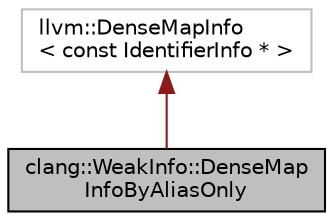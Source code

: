 digraph "clang::WeakInfo::DenseMapInfoByAliasOnly"
{
 // LATEX_PDF_SIZE
  bgcolor="transparent";
  edge [fontname="Helvetica",fontsize="10",labelfontname="Helvetica",labelfontsize="10"];
  node [fontname="Helvetica",fontsize="10",shape=record];
  Node1 [label="clang::WeakInfo::DenseMap\lInfoByAliasOnly",height=0.2,width=0.4,color="black", fillcolor="grey75", style="filled", fontcolor="black",tooltip=" "];
  Node2 -> Node1 [dir="back",color="firebrick4",fontsize="10",style="solid",fontname="Helvetica"];
  Node2 [label="llvm::DenseMapInfo\l\< const IdentifierInfo * \>",height=0.2,width=0.4,color="grey75",tooltip=" "];
}
